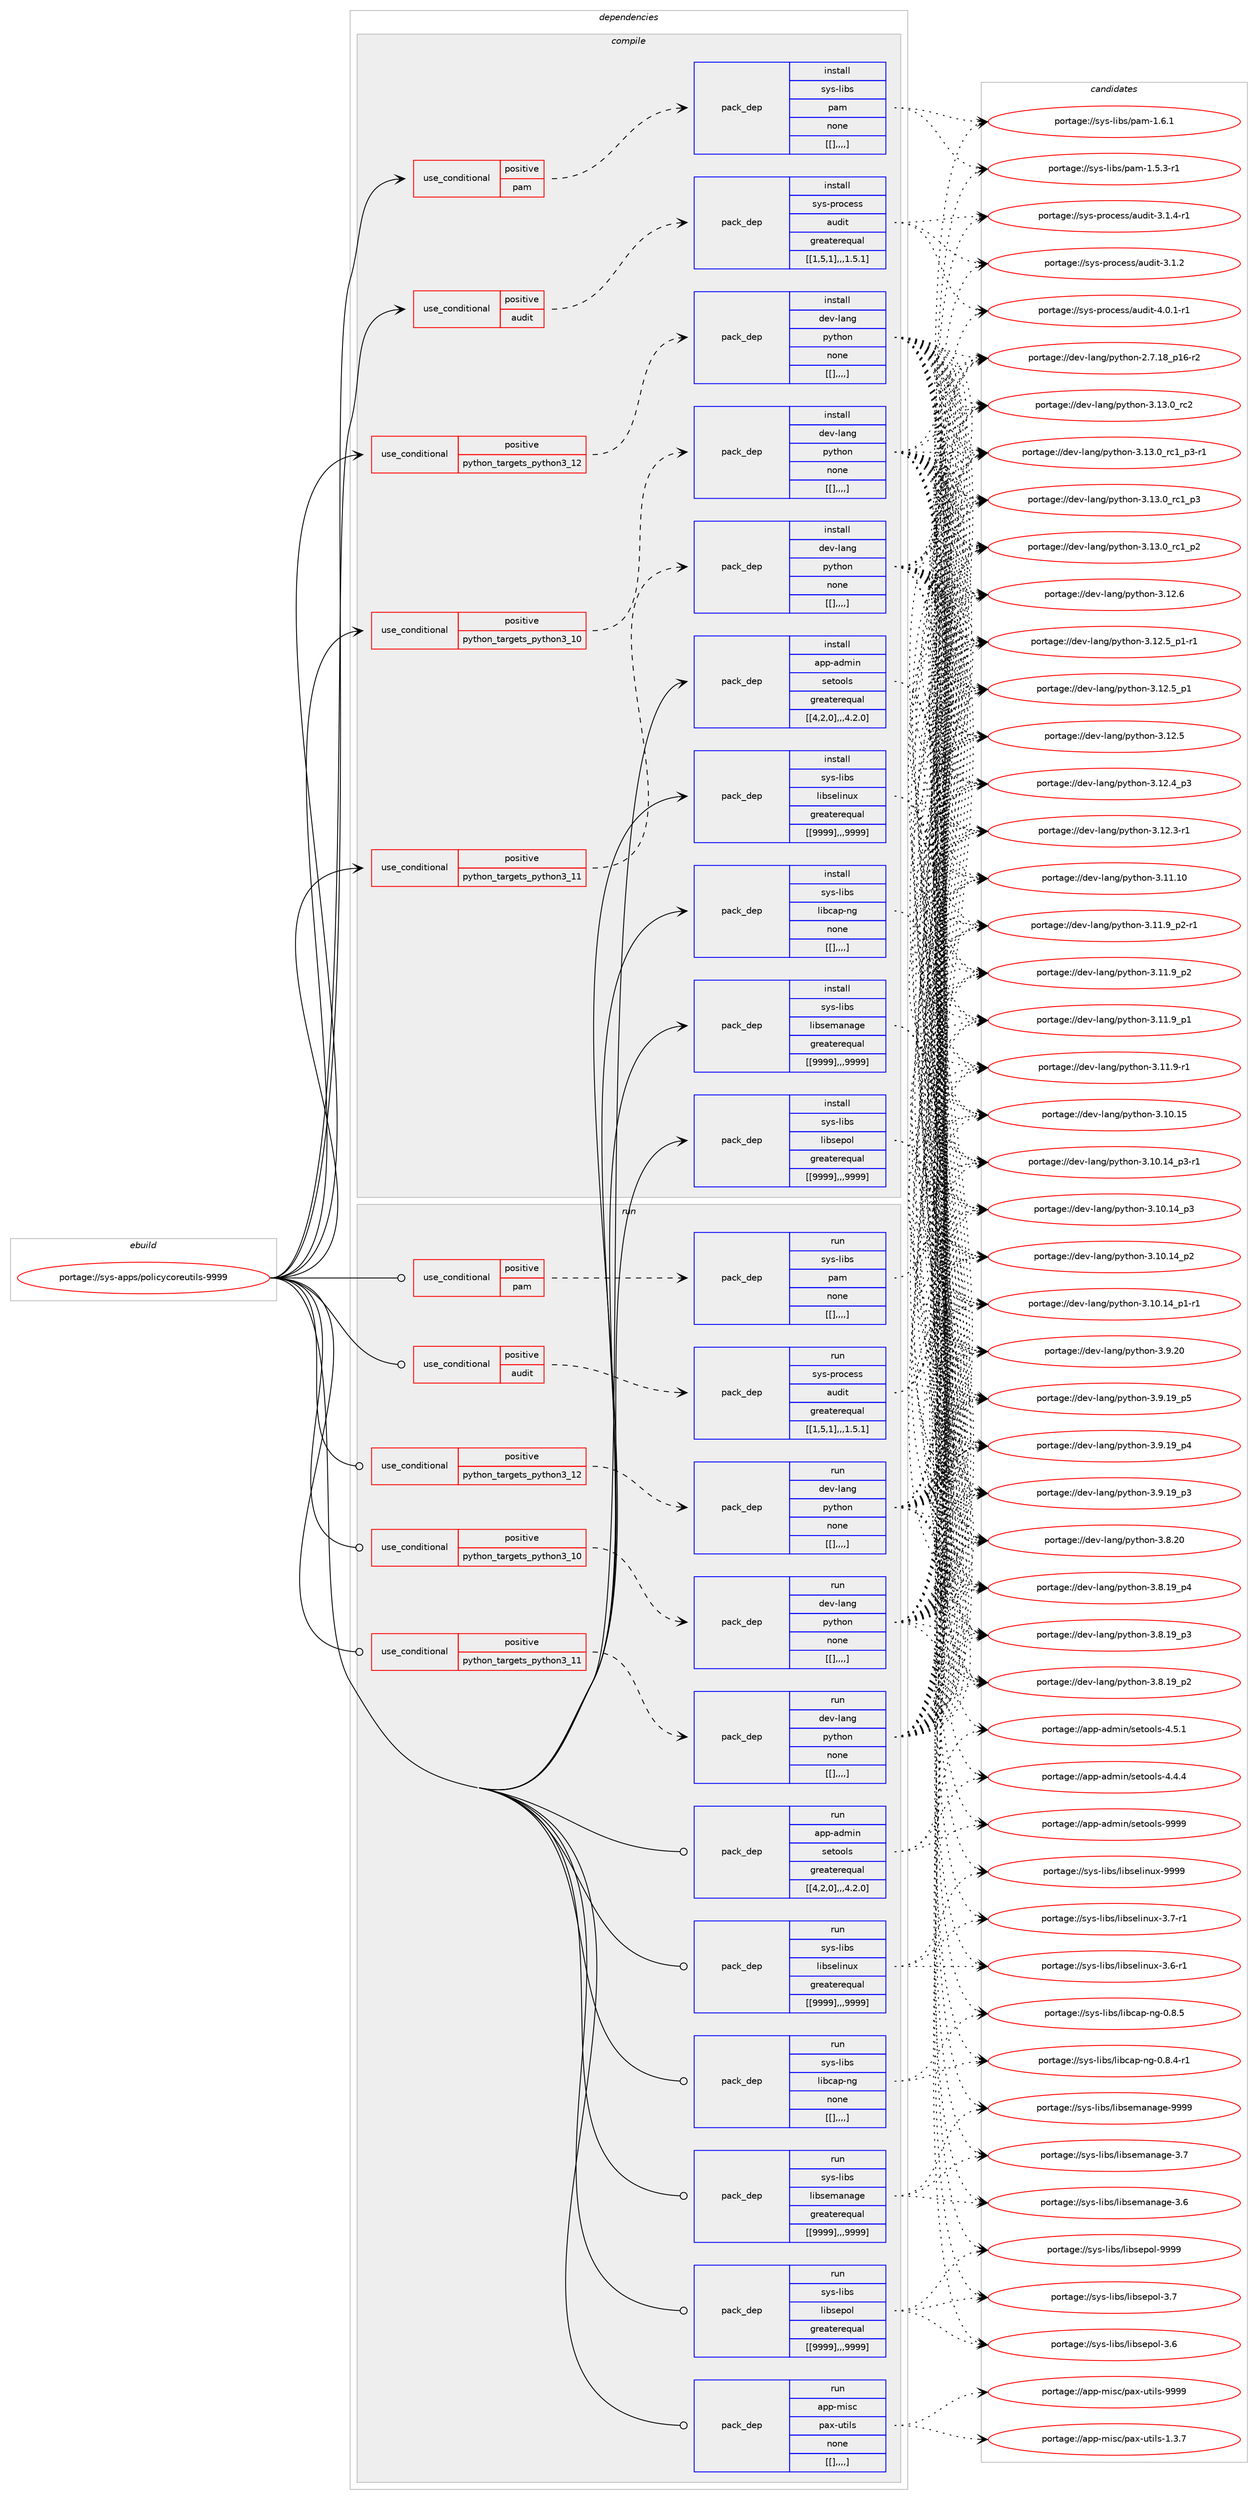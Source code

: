digraph prolog {

# *************
# Graph options
# *************

newrank=true;
concentrate=true;
compound=true;
graph [rankdir=LR,fontname=Helvetica,fontsize=10,ranksep=1.5];#, ranksep=2.5, nodesep=0.2];
edge  [arrowhead=vee];
node  [fontname=Helvetica,fontsize=10];

# **********
# The ebuild
# **********

subgraph cluster_leftcol {
color=gray;
label=<<i>ebuild</i>>;
id [label="portage://sys-apps/policycoreutils-9999", color=red, width=4, href="../sys-apps/policycoreutils-9999.svg"];
}

# ****************
# The dependencies
# ****************

subgraph cluster_midcol {
color=gray;
label=<<i>dependencies</i>>;
subgraph cluster_compile {
fillcolor="#eeeeee";
style=filled;
label=<<i>compile</i>>;
subgraph cond115659 {
dependency438449 [label=<<TABLE BORDER="0" CELLBORDER="1" CELLSPACING="0" CELLPADDING="4"><TR><TD ROWSPAN="3" CELLPADDING="10">use_conditional</TD></TR><TR><TD>positive</TD></TR><TR><TD>audit</TD></TR></TABLE>>, shape=none, color=red];
subgraph pack319735 {
dependency438450 [label=<<TABLE BORDER="0" CELLBORDER="1" CELLSPACING="0" CELLPADDING="4" WIDTH="220"><TR><TD ROWSPAN="6" CELLPADDING="30">pack_dep</TD></TR><TR><TD WIDTH="110">install</TD></TR><TR><TD>sys-process</TD></TR><TR><TD>audit</TD></TR><TR><TD>greaterequal</TD></TR><TR><TD>[[1,5,1],,,1.5.1]</TD></TR></TABLE>>, shape=none, color=blue];
}
dependency438449:e -> dependency438450:w [weight=20,style="dashed",arrowhead="vee"];
}
id:e -> dependency438449:w [weight=20,style="solid",arrowhead="vee"];
subgraph cond115660 {
dependency438451 [label=<<TABLE BORDER="0" CELLBORDER="1" CELLSPACING="0" CELLPADDING="4"><TR><TD ROWSPAN="3" CELLPADDING="10">use_conditional</TD></TR><TR><TD>positive</TD></TR><TR><TD>pam</TD></TR></TABLE>>, shape=none, color=red];
subgraph pack319736 {
dependency438452 [label=<<TABLE BORDER="0" CELLBORDER="1" CELLSPACING="0" CELLPADDING="4" WIDTH="220"><TR><TD ROWSPAN="6" CELLPADDING="30">pack_dep</TD></TR><TR><TD WIDTH="110">install</TD></TR><TR><TD>sys-libs</TD></TR><TR><TD>pam</TD></TR><TR><TD>none</TD></TR><TR><TD>[[],,,,]</TD></TR></TABLE>>, shape=none, color=blue];
}
dependency438451:e -> dependency438452:w [weight=20,style="dashed",arrowhead="vee"];
}
id:e -> dependency438451:w [weight=20,style="solid",arrowhead="vee"];
subgraph cond115661 {
dependency438453 [label=<<TABLE BORDER="0" CELLBORDER="1" CELLSPACING="0" CELLPADDING="4"><TR><TD ROWSPAN="3" CELLPADDING="10">use_conditional</TD></TR><TR><TD>positive</TD></TR><TR><TD>python_targets_python3_10</TD></TR></TABLE>>, shape=none, color=red];
subgraph pack319737 {
dependency438454 [label=<<TABLE BORDER="0" CELLBORDER="1" CELLSPACING="0" CELLPADDING="4" WIDTH="220"><TR><TD ROWSPAN="6" CELLPADDING="30">pack_dep</TD></TR><TR><TD WIDTH="110">install</TD></TR><TR><TD>dev-lang</TD></TR><TR><TD>python</TD></TR><TR><TD>none</TD></TR><TR><TD>[[],,,,]</TD></TR></TABLE>>, shape=none, color=blue];
}
dependency438453:e -> dependency438454:w [weight=20,style="dashed",arrowhead="vee"];
}
id:e -> dependency438453:w [weight=20,style="solid",arrowhead="vee"];
subgraph cond115662 {
dependency438455 [label=<<TABLE BORDER="0" CELLBORDER="1" CELLSPACING="0" CELLPADDING="4"><TR><TD ROWSPAN="3" CELLPADDING="10">use_conditional</TD></TR><TR><TD>positive</TD></TR><TR><TD>python_targets_python3_11</TD></TR></TABLE>>, shape=none, color=red];
subgraph pack319738 {
dependency438456 [label=<<TABLE BORDER="0" CELLBORDER="1" CELLSPACING="0" CELLPADDING="4" WIDTH="220"><TR><TD ROWSPAN="6" CELLPADDING="30">pack_dep</TD></TR><TR><TD WIDTH="110">install</TD></TR><TR><TD>dev-lang</TD></TR><TR><TD>python</TD></TR><TR><TD>none</TD></TR><TR><TD>[[],,,,]</TD></TR></TABLE>>, shape=none, color=blue];
}
dependency438455:e -> dependency438456:w [weight=20,style="dashed",arrowhead="vee"];
}
id:e -> dependency438455:w [weight=20,style="solid",arrowhead="vee"];
subgraph cond115663 {
dependency438457 [label=<<TABLE BORDER="0" CELLBORDER="1" CELLSPACING="0" CELLPADDING="4"><TR><TD ROWSPAN="3" CELLPADDING="10">use_conditional</TD></TR><TR><TD>positive</TD></TR><TR><TD>python_targets_python3_12</TD></TR></TABLE>>, shape=none, color=red];
subgraph pack319739 {
dependency438458 [label=<<TABLE BORDER="0" CELLBORDER="1" CELLSPACING="0" CELLPADDING="4" WIDTH="220"><TR><TD ROWSPAN="6" CELLPADDING="30">pack_dep</TD></TR><TR><TD WIDTH="110">install</TD></TR><TR><TD>dev-lang</TD></TR><TR><TD>python</TD></TR><TR><TD>none</TD></TR><TR><TD>[[],,,,]</TD></TR></TABLE>>, shape=none, color=blue];
}
dependency438457:e -> dependency438458:w [weight=20,style="dashed",arrowhead="vee"];
}
id:e -> dependency438457:w [weight=20,style="solid",arrowhead="vee"];
subgraph pack319740 {
dependency438459 [label=<<TABLE BORDER="0" CELLBORDER="1" CELLSPACING="0" CELLPADDING="4" WIDTH="220"><TR><TD ROWSPAN="6" CELLPADDING="30">pack_dep</TD></TR><TR><TD WIDTH="110">install</TD></TR><TR><TD>app-admin</TD></TR><TR><TD>setools</TD></TR><TR><TD>greaterequal</TD></TR><TR><TD>[[4,2,0],,,4.2.0]</TD></TR></TABLE>>, shape=none, color=blue];
}
id:e -> dependency438459:w [weight=20,style="solid",arrowhead="vee"];
subgraph pack319741 {
dependency438460 [label=<<TABLE BORDER="0" CELLBORDER="1" CELLSPACING="0" CELLPADDING="4" WIDTH="220"><TR><TD ROWSPAN="6" CELLPADDING="30">pack_dep</TD></TR><TR><TD WIDTH="110">install</TD></TR><TR><TD>sys-libs</TD></TR><TR><TD>libcap-ng</TD></TR><TR><TD>none</TD></TR><TR><TD>[[],,,,]</TD></TR></TABLE>>, shape=none, color=blue];
}
id:e -> dependency438460:w [weight=20,style="solid",arrowhead="vee"];
subgraph pack319742 {
dependency438461 [label=<<TABLE BORDER="0" CELLBORDER="1" CELLSPACING="0" CELLPADDING="4" WIDTH="220"><TR><TD ROWSPAN="6" CELLPADDING="30">pack_dep</TD></TR><TR><TD WIDTH="110">install</TD></TR><TR><TD>sys-libs</TD></TR><TR><TD>libselinux</TD></TR><TR><TD>greaterequal</TD></TR><TR><TD>[[9999],,,9999]</TD></TR></TABLE>>, shape=none, color=blue];
}
id:e -> dependency438461:w [weight=20,style="solid",arrowhead="vee"];
subgraph pack319743 {
dependency438462 [label=<<TABLE BORDER="0" CELLBORDER="1" CELLSPACING="0" CELLPADDING="4" WIDTH="220"><TR><TD ROWSPAN="6" CELLPADDING="30">pack_dep</TD></TR><TR><TD WIDTH="110">install</TD></TR><TR><TD>sys-libs</TD></TR><TR><TD>libsemanage</TD></TR><TR><TD>greaterequal</TD></TR><TR><TD>[[9999],,,9999]</TD></TR></TABLE>>, shape=none, color=blue];
}
id:e -> dependency438462:w [weight=20,style="solid",arrowhead="vee"];
subgraph pack319744 {
dependency438463 [label=<<TABLE BORDER="0" CELLBORDER="1" CELLSPACING="0" CELLPADDING="4" WIDTH="220"><TR><TD ROWSPAN="6" CELLPADDING="30">pack_dep</TD></TR><TR><TD WIDTH="110">install</TD></TR><TR><TD>sys-libs</TD></TR><TR><TD>libsepol</TD></TR><TR><TD>greaterequal</TD></TR><TR><TD>[[9999],,,9999]</TD></TR></TABLE>>, shape=none, color=blue];
}
id:e -> dependency438463:w [weight=20,style="solid",arrowhead="vee"];
}
subgraph cluster_compileandrun {
fillcolor="#eeeeee";
style=filled;
label=<<i>compile and run</i>>;
}
subgraph cluster_run {
fillcolor="#eeeeee";
style=filled;
label=<<i>run</i>>;
subgraph cond115664 {
dependency438464 [label=<<TABLE BORDER="0" CELLBORDER="1" CELLSPACING="0" CELLPADDING="4"><TR><TD ROWSPAN="3" CELLPADDING="10">use_conditional</TD></TR><TR><TD>positive</TD></TR><TR><TD>audit</TD></TR></TABLE>>, shape=none, color=red];
subgraph pack319745 {
dependency438465 [label=<<TABLE BORDER="0" CELLBORDER="1" CELLSPACING="0" CELLPADDING="4" WIDTH="220"><TR><TD ROWSPAN="6" CELLPADDING="30">pack_dep</TD></TR><TR><TD WIDTH="110">run</TD></TR><TR><TD>sys-process</TD></TR><TR><TD>audit</TD></TR><TR><TD>greaterequal</TD></TR><TR><TD>[[1,5,1],,,1.5.1]</TD></TR></TABLE>>, shape=none, color=blue];
}
dependency438464:e -> dependency438465:w [weight=20,style="dashed",arrowhead="vee"];
}
id:e -> dependency438464:w [weight=20,style="solid",arrowhead="odot"];
subgraph cond115665 {
dependency438466 [label=<<TABLE BORDER="0" CELLBORDER="1" CELLSPACING="0" CELLPADDING="4"><TR><TD ROWSPAN="3" CELLPADDING="10">use_conditional</TD></TR><TR><TD>positive</TD></TR><TR><TD>pam</TD></TR></TABLE>>, shape=none, color=red];
subgraph pack319746 {
dependency438467 [label=<<TABLE BORDER="0" CELLBORDER="1" CELLSPACING="0" CELLPADDING="4" WIDTH="220"><TR><TD ROWSPAN="6" CELLPADDING="30">pack_dep</TD></TR><TR><TD WIDTH="110">run</TD></TR><TR><TD>sys-libs</TD></TR><TR><TD>pam</TD></TR><TR><TD>none</TD></TR><TR><TD>[[],,,,]</TD></TR></TABLE>>, shape=none, color=blue];
}
dependency438466:e -> dependency438467:w [weight=20,style="dashed",arrowhead="vee"];
}
id:e -> dependency438466:w [weight=20,style="solid",arrowhead="odot"];
subgraph cond115666 {
dependency438468 [label=<<TABLE BORDER="0" CELLBORDER="1" CELLSPACING="0" CELLPADDING="4"><TR><TD ROWSPAN="3" CELLPADDING="10">use_conditional</TD></TR><TR><TD>positive</TD></TR><TR><TD>python_targets_python3_10</TD></TR></TABLE>>, shape=none, color=red];
subgraph pack319747 {
dependency438469 [label=<<TABLE BORDER="0" CELLBORDER="1" CELLSPACING="0" CELLPADDING="4" WIDTH="220"><TR><TD ROWSPAN="6" CELLPADDING="30">pack_dep</TD></TR><TR><TD WIDTH="110">run</TD></TR><TR><TD>dev-lang</TD></TR><TR><TD>python</TD></TR><TR><TD>none</TD></TR><TR><TD>[[],,,,]</TD></TR></TABLE>>, shape=none, color=blue];
}
dependency438468:e -> dependency438469:w [weight=20,style="dashed",arrowhead="vee"];
}
id:e -> dependency438468:w [weight=20,style="solid",arrowhead="odot"];
subgraph cond115667 {
dependency438470 [label=<<TABLE BORDER="0" CELLBORDER="1" CELLSPACING="0" CELLPADDING="4"><TR><TD ROWSPAN="3" CELLPADDING="10">use_conditional</TD></TR><TR><TD>positive</TD></TR><TR><TD>python_targets_python3_11</TD></TR></TABLE>>, shape=none, color=red];
subgraph pack319748 {
dependency438471 [label=<<TABLE BORDER="0" CELLBORDER="1" CELLSPACING="0" CELLPADDING="4" WIDTH="220"><TR><TD ROWSPAN="6" CELLPADDING="30">pack_dep</TD></TR><TR><TD WIDTH="110">run</TD></TR><TR><TD>dev-lang</TD></TR><TR><TD>python</TD></TR><TR><TD>none</TD></TR><TR><TD>[[],,,,]</TD></TR></TABLE>>, shape=none, color=blue];
}
dependency438470:e -> dependency438471:w [weight=20,style="dashed",arrowhead="vee"];
}
id:e -> dependency438470:w [weight=20,style="solid",arrowhead="odot"];
subgraph cond115668 {
dependency438472 [label=<<TABLE BORDER="0" CELLBORDER="1" CELLSPACING="0" CELLPADDING="4"><TR><TD ROWSPAN="3" CELLPADDING="10">use_conditional</TD></TR><TR><TD>positive</TD></TR><TR><TD>python_targets_python3_12</TD></TR></TABLE>>, shape=none, color=red];
subgraph pack319749 {
dependency438473 [label=<<TABLE BORDER="0" CELLBORDER="1" CELLSPACING="0" CELLPADDING="4" WIDTH="220"><TR><TD ROWSPAN="6" CELLPADDING="30">pack_dep</TD></TR><TR><TD WIDTH="110">run</TD></TR><TR><TD>dev-lang</TD></TR><TR><TD>python</TD></TR><TR><TD>none</TD></TR><TR><TD>[[],,,,]</TD></TR></TABLE>>, shape=none, color=blue];
}
dependency438472:e -> dependency438473:w [weight=20,style="dashed",arrowhead="vee"];
}
id:e -> dependency438472:w [weight=20,style="solid",arrowhead="odot"];
subgraph pack319750 {
dependency438474 [label=<<TABLE BORDER="0" CELLBORDER="1" CELLSPACING="0" CELLPADDING="4" WIDTH="220"><TR><TD ROWSPAN="6" CELLPADDING="30">pack_dep</TD></TR><TR><TD WIDTH="110">run</TD></TR><TR><TD>app-admin</TD></TR><TR><TD>setools</TD></TR><TR><TD>greaterequal</TD></TR><TR><TD>[[4,2,0],,,4.2.0]</TD></TR></TABLE>>, shape=none, color=blue];
}
id:e -> dependency438474:w [weight=20,style="solid",arrowhead="odot"];
subgraph pack319751 {
dependency438475 [label=<<TABLE BORDER="0" CELLBORDER="1" CELLSPACING="0" CELLPADDING="4" WIDTH="220"><TR><TD ROWSPAN="6" CELLPADDING="30">pack_dep</TD></TR><TR><TD WIDTH="110">run</TD></TR><TR><TD>app-misc</TD></TR><TR><TD>pax-utils</TD></TR><TR><TD>none</TD></TR><TR><TD>[[],,,,]</TD></TR></TABLE>>, shape=none, color=blue];
}
id:e -> dependency438475:w [weight=20,style="solid",arrowhead="odot"];
subgraph pack319752 {
dependency438476 [label=<<TABLE BORDER="0" CELLBORDER="1" CELLSPACING="0" CELLPADDING="4" WIDTH="220"><TR><TD ROWSPAN="6" CELLPADDING="30">pack_dep</TD></TR><TR><TD WIDTH="110">run</TD></TR><TR><TD>sys-libs</TD></TR><TR><TD>libcap-ng</TD></TR><TR><TD>none</TD></TR><TR><TD>[[],,,,]</TD></TR></TABLE>>, shape=none, color=blue];
}
id:e -> dependency438476:w [weight=20,style="solid",arrowhead="odot"];
subgraph pack319753 {
dependency438477 [label=<<TABLE BORDER="0" CELLBORDER="1" CELLSPACING="0" CELLPADDING="4" WIDTH="220"><TR><TD ROWSPAN="6" CELLPADDING="30">pack_dep</TD></TR><TR><TD WIDTH="110">run</TD></TR><TR><TD>sys-libs</TD></TR><TR><TD>libselinux</TD></TR><TR><TD>greaterequal</TD></TR><TR><TD>[[9999],,,9999]</TD></TR></TABLE>>, shape=none, color=blue];
}
id:e -> dependency438477:w [weight=20,style="solid",arrowhead="odot"];
subgraph pack319754 {
dependency438478 [label=<<TABLE BORDER="0" CELLBORDER="1" CELLSPACING="0" CELLPADDING="4" WIDTH="220"><TR><TD ROWSPAN="6" CELLPADDING="30">pack_dep</TD></TR><TR><TD WIDTH="110">run</TD></TR><TR><TD>sys-libs</TD></TR><TR><TD>libsemanage</TD></TR><TR><TD>greaterequal</TD></TR><TR><TD>[[9999],,,9999]</TD></TR></TABLE>>, shape=none, color=blue];
}
id:e -> dependency438478:w [weight=20,style="solid",arrowhead="odot"];
subgraph pack319755 {
dependency438479 [label=<<TABLE BORDER="0" CELLBORDER="1" CELLSPACING="0" CELLPADDING="4" WIDTH="220"><TR><TD ROWSPAN="6" CELLPADDING="30">pack_dep</TD></TR><TR><TD WIDTH="110">run</TD></TR><TR><TD>sys-libs</TD></TR><TR><TD>libsepol</TD></TR><TR><TD>greaterequal</TD></TR><TR><TD>[[9999],,,9999]</TD></TR></TABLE>>, shape=none, color=blue];
}
id:e -> dependency438479:w [weight=20,style="solid",arrowhead="odot"];
}
}

# **************
# The candidates
# **************

subgraph cluster_choices {
rank=same;
color=gray;
label=<<i>candidates</i>>;

subgraph choice319735 {
color=black;
nodesep=1;
choice115121115451121141119910111511547971171001051164552464846494511449 [label="portage://sys-process/audit-4.0.1-r1", color=red, width=4,href="../sys-process/audit-4.0.1-r1.svg"];
choice115121115451121141119910111511547971171001051164551464946524511449 [label="portage://sys-process/audit-3.1.4-r1", color=red, width=4,href="../sys-process/audit-3.1.4-r1.svg"];
choice11512111545112114111991011151154797117100105116455146494650 [label="portage://sys-process/audit-3.1.2", color=red, width=4,href="../sys-process/audit-3.1.2.svg"];
dependency438450:e -> choice115121115451121141119910111511547971171001051164552464846494511449:w [style=dotted,weight="100"];
dependency438450:e -> choice115121115451121141119910111511547971171001051164551464946524511449:w [style=dotted,weight="100"];
dependency438450:e -> choice11512111545112114111991011151154797117100105116455146494650:w [style=dotted,weight="100"];
}
subgraph choice319736 {
color=black;
nodesep=1;
choice11512111545108105981154711297109454946544649 [label="portage://sys-libs/pam-1.6.1", color=red, width=4,href="../sys-libs/pam-1.6.1.svg"];
choice115121115451081059811547112971094549465346514511449 [label="portage://sys-libs/pam-1.5.3-r1", color=red, width=4,href="../sys-libs/pam-1.5.3-r1.svg"];
dependency438452:e -> choice11512111545108105981154711297109454946544649:w [style=dotted,weight="100"];
dependency438452:e -> choice115121115451081059811547112971094549465346514511449:w [style=dotted,weight="100"];
}
subgraph choice319737 {
color=black;
nodesep=1;
choice10010111845108971101034711212111610411111045514649514648951149950 [label="portage://dev-lang/python-3.13.0_rc2", color=red, width=4,href="../dev-lang/python-3.13.0_rc2.svg"];
choice1001011184510897110103471121211161041111104551464951464895114994995112514511449 [label="portage://dev-lang/python-3.13.0_rc1_p3-r1", color=red, width=4,href="../dev-lang/python-3.13.0_rc1_p3-r1.svg"];
choice100101118451089711010347112121116104111110455146495146489511499499511251 [label="portage://dev-lang/python-3.13.0_rc1_p3", color=red, width=4,href="../dev-lang/python-3.13.0_rc1_p3.svg"];
choice100101118451089711010347112121116104111110455146495146489511499499511250 [label="portage://dev-lang/python-3.13.0_rc1_p2", color=red, width=4,href="../dev-lang/python-3.13.0_rc1_p2.svg"];
choice10010111845108971101034711212111610411111045514649504654 [label="portage://dev-lang/python-3.12.6", color=red, width=4,href="../dev-lang/python-3.12.6.svg"];
choice1001011184510897110103471121211161041111104551464950465395112494511449 [label="portage://dev-lang/python-3.12.5_p1-r1", color=red, width=4,href="../dev-lang/python-3.12.5_p1-r1.svg"];
choice100101118451089711010347112121116104111110455146495046539511249 [label="portage://dev-lang/python-3.12.5_p1", color=red, width=4,href="../dev-lang/python-3.12.5_p1.svg"];
choice10010111845108971101034711212111610411111045514649504653 [label="portage://dev-lang/python-3.12.5", color=red, width=4,href="../dev-lang/python-3.12.5.svg"];
choice100101118451089711010347112121116104111110455146495046529511251 [label="portage://dev-lang/python-3.12.4_p3", color=red, width=4,href="../dev-lang/python-3.12.4_p3.svg"];
choice100101118451089711010347112121116104111110455146495046514511449 [label="portage://dev-lang/python-3.12.3-r1", color=red, width=4,href="../dev-lang/python-3.12.3-r1.svg"];
choice1001011184510897110103471121211161041111104551464949464948 [label="portage://dev-lang/python-3.11.10", color=red, width=4,href="../dev-lang/python-3.11.10.svg"];
choice1001011184510897110103471121211161041111104551464949465795112504511449 [label="portage://dev-lang/python-3.11.9_p2-r1", color=red, width=4,href="../dev-lang/python-3.11.9_p2-r1.svg"];
choice100101118451089711010347112121116104111110455146494946579511250 [label="portage://dev-lang/python-3.11.9_p2", color=red, width=4,href="../dev-lang/python-3.11.9_p2.svg"];
choice100101118451089711010347112121116104111110455146494946579511249 [label="portage://dev-lang/python-3.11.9_p1", color=red, width=4,href="../dev-lang/python-3.11.9_p1.svg"];
choice100101118451089711010347112121116104111110455146494946574511449 [label="portage://dev-lang/python-3.11.9-r1", color=red, width=4,href="../dev-lang/python-3.11.9-r1.svg"];
choice1001011184510897110103471121211161041111104551464948464953 [label="portage://dev-lang/python-3.10.15", color=red, width=4,href="../dev-lang/python-3.10.15.svg"];
choice100101118451089711010347112121116104111110455146494846495295112514511449 [label="portage://dev-lang/python-3.10.14_p3-r1", color=red, width=4,href="../dev-lang/python-3.10.14_p3-r1.svg"];
choice10010111845108971101034711212111610411111045514649484649529511251 [label="portage://dev-lang/python-3.10.14_p3", color=red, width=4,href="../dev-lang/python-3.10.14_p3.svg"];
choice10010111845108971101034711212111610411111045514649484649529511250 [label="portage://dev-lang/python-3.10.14_p2", color=red, width=4,href="../dev-lang/python-3.10.14_p2.svg"];
choice100101118451089711010347112121116104111110455146494846495295112494511449 [label="portage://dev-lang/python-3.10.14_p1-r1", color=red, width=4,href="../dev-lang/python-3.10.14_p1-r1.svg"];
choice10010111845108971101034711212111610411111045514657465048 [label="portage://dev-lang/python-3.9.20", color=red, width=4,href="../dev-lang/python-3.9.20.svg"];
choice100101118451089711010347112121116104111110455146574649579511253 [label="portage://dev-lang/python-3.9.19_p5", color=red, width=4,href="../dev-lang/python-3.9.19_p5.svg"];
choice100101118451089711010347112121116104111110455146574649579511252 [label="portage://dev-lang/python-3.9.19_p4", color=red, width=4,href="../dev-lang/python-3.9.19_p4.svg"];
choice100101118451089711010347112121116104111110455146574649579511251 [label="portage://dev-lang/python-3.9.19_p3", color=red, width=4,href="../dev-lang/python-3.9.19_p3.svg"];
choice10010111845108971101034711212111610411111045514656465048 [label="portage://dev-lang/python-3.8.20", color=red, width=4,href="../dev-lang/python-3.8.20.svg"];
choice100101118451089711010347112121116104111110455146564649579511252 [label="portage://dev-lang/python-3.8.19_p4", color=red, width=4,href="../dev-lang/python-3.8.19_p4.svg"];
choice100101118451089711010347112121116104111110455146564649579511251 [label="portage://dev-lang/python-3.8.19_p3", color=red, width=4,href="../dev-lang/python-3.8.19_p3.svg"];
choice100101118451089711010347112121116104111110455146564649579511250 [label="portage://dev-lang/python-3.8.19_p2", color=red, width=4,href="../dev-lang/python-3.8.19_p2.svg"];
choice100101118451089711010347112121116104111110455046554649569511249544511450 [label="portage://dev-lang/python-2.7.18_p16-r2", color=red, width=4,href="../dev-lang/python-2.7.18_p16-r2.svg"];
dependency438454:e -> choice10010111845108971101034711212111610411111045514649514648951149950:w [style=dotted,weight="100"];
dependency438454:e -> choice1001011184510897110103471121211161041111104551464951464895114994995112514511449:w [style=dotted,weight="100"];
dependency438454:e -> choice100101118451089711010347112121116104111110455146495146489511499499511251:w [style=dotted,weight="100"];
dependency438454:e -> choice100101118451089711010347112121116104111110455146495146489511499499511250:w [style=dotted,weight="100"];
dependency438454:e -> choice10010111845108971101034711212111610411111045514649504654:w [style=dotted,weight="100"];
dependency438454:e -> choice1001011184510897110103471121211161041111104551464950465395112494511449:w [style=dotted,weight="100"];
dependency438454:e -> choice100101118451089711010347112121116104111110455146495046539511249:w [style=dotted,weight="100"];
dependency438454:e -> choice10010111845108971101034711212111610411111045514649504653:w [style=dotted,weight="100"];
dependency438454:e -> choice100101118451089711010347112121116104111110455146495046529511251:w [style=dotted,weight="100"];
dependency438454:e -> choice100101118451089711010347112121116104111110455146495046514511449:w [style=dotted,weight="100"];
dependency438454:e -> choice1001011184510897110103471121211161041111104551464949464948:w [style=dotted,weight="100"];
dependency438454:e -> choice1001011184510897110103471121211161041111104551464949465795112504511449:w [style=dotted,weight="100"];
dependency438454:e -> choice100101118451089711010347112121116104111110455146494946579511250:w [style=dotted,weight="100"];
dependency438454:e -> choice100101118451089711010347112121116104111110455146494946579511249:w [style=dotted,weight="100"];
dependency438454:e -> choice100101118451089711010347112121116104111110455146494946574511449:w [style=dotted,weight="100"];
dependency438454:e -> choice1001011184510897110103471121211161041111104551464948464953:w [style=dotted,weight="100"];
dependency438454:e -> choice100101118451089711010347112121116104111110455146494846495295112514511449:w [style=dotted,weight="100"];
dependency438454:e -> choice10010111845108971101034711212111610411111045514649484649529511251:w [style=dotted,weight="100"];
dependency438454:e -> choice10010111845108971101034711212111610411111045514649484649529511250:w [style=dotted,weight="100"];
dependency438454:e -> choice100101118451089711010347112121116104111110455146494846495295112494511449:w [style=dotted,weight="100"];
dependency438454:e -> choice10010111845108971101034711212111610411111045514657465048:w [style=dotted,weight="100"];
dependency438454:e -> choice100101118451089711010347112121116104111110455146574649579511253:w [style=dotted,weight="100"];
dependency438454:e -> choice100101118451089711010347112121116104111110455146574649579511252:w [style=dotted,weight="100"];
dependency438454:e -> choice100101118451089711010347112121116104111110455146574649579511251:w [style=dotted,weight="100"];
dependency438454:e -> choice10010111845108971101034711212111610411111045514656465048:w [style=dotted,weight="100"];
dependency438454:e -> choice100101118451089711010347112121116104111110455146564649579511252:w [style=dotted,weight="100"];
dependency438454:e -> choice100101118451089711010347112121116104111110455146564649579511251:w [style=dotted,weight="100"];
dependency438454:e -> choice100101118451089711010347112121116104111110455146564649579511250:w [style=dotted,weight="100"];
dependency438454:e -> choice100101118451089711010347112121116104111110455046554649569511249544511450:w [style=dotted,weight="100"];
}
subgraph choice319738 {
color=black;
nodesep=1;
choice10010111845108971101034711212111610411111045514649514648951149950 [label="portage://dev-lang/python-3.13.0_rc2", color=red, width=4,href="../dev-lang/python-3.13.0_rc2.svg"];
choice1001011184510897110103471121211161041111104551464951464895114994995112514511449 [label="portage://dev-lang/python-3.13.0_rc1_p3-r1", color=red, width=4,href="../dev-lang/python-3.13.0_rc1_p3-r1.svg"];
choice100101118451089711010347112121116104111110455146495146489511499499511251 [label="portage://dev-lang/python-3.13.0_rc1_p3", color=red, width=4,href="../dev-lang/python-3.13.0_rc1_p3.svg"];
choice100101118451089711010347112121116104111110455146495146489511499499511250 [label="portage://dev-lang/python-3.13.0_rc1_p2", color=red, width=4,href="../dev-lang/python-3.13.0_rc1_p2.svg"];
choice10010111845108971101034711212111610411111045514649504654 [label="portage://dev-lang/python-3.12.6", color=red, width=4,href="../dev-lang/python-3.12.6.svg"];
choice1001011184510897110103471121211161041111104551464950465395112494511449 [label="portage://dev-lang/python-3.12.5_p1-r1", color=red, width=4,href="../dev-lang/python-3.12.5_p1-r1.svg"];
choice100101118451089711010347112121116104111110455146495046539511249 [label="portage://dev-lang/python-3.12.5_p1", color=red, width=4,href="../dev-lang/python-3.12.5_p1.svg"];
choice10010111845108971101034711212111610411111045514649504653 [label="portage://dev-lang/python-3.12.5", color=red, width=4,href="../dev-lang/python-3.12.5.svg"];
choice100101118451089711010347112121116104111110455146495046529511251 [label="portage://dev-lang/python-3.12.4_p3", color=red, width=4,href="../dev-lang/python-3.12.4_p3.svg"];
choice100101118451089711010347112121116104111110455146495046514511449 [label="portage://dev-lang/python-3.12.3-r1", color=red, width=4,href="../dev-lang/python-3.12.3-r1.svg"];
choice1001011184510897110103471121211161041111104551464949464948 [label="portage://dev-lang/python-3.11.10", color=red, width=4,href="../dev-lang/python-3.11.10.svg"];
choice1001011184510897110103471121211161041111104551464949465795112504511449 [label="portage://dev-lang/python-3.11.9_p2-r1", color=red, width=4,href="../dev-lang/python-3.11.9_p2-r1.svg"];
choice100101118451089711010347112121116104111110455146494946579511250 [label="portage://dev-lang/python-3.11.9_p2", color=red, width=4,href="../dev-lang/python-3.11.9_p2.svg"];
choice100101118451089711010347112121116104111110455146494946579511249 [label="portage://dev-lang/python-3.11.9_p1", color=red, width=4,href="../dev-lang/python-3.11.9_p1.svg"];
choice100101118451089711010347112121116104111110455146494946574511449 [label="portage://dev-lang/python-3.11.9-r1", color=red, width=4,href="../dev-lang/python-3.11.9-r1.svg"];
choice1001011184510897110103471121211161041111104551464948464953 [label="portage://dev-lang/python-3.10.15", color=red, width=4,href="../dev-lang/python-3.10.15.svg"];
choice100101118451089711010347112121116104111110455146494846495295112514511449 [label="portage://dev-lang/python-3.10.14_p3-r1", color=red, width=4,href="../dev-lang/python-3.10.14_p3-r1.svg"];
choice10010111845108971101034711212111610411111045514649484649529511251 [label="portage://dev-lang/python-3.10.14_p3", color=red, width=4,href="../dev-lang/python-3.10.14_p3.svg"];
choice10010111845108971101034711212111610411111045514649484649529511250 [label="portage://dev-lang/python-3.10.14_p2", color=red, width=4,href="../dev-lang/python-3.10.14_p2.svg"];
choice100101118451089711010347112121116104111110455146494846495295112494511449 [label="portage://dev-lang/python-3.10.14_p1-r1", color=red, width=4,href="../dev-lang/python-3.10.14_p1-r1.svg"];
choice10010111845108971101034711212111610411111045514657465048 [label="portage://dev-lang/python-3.9.20", color=red, width=4,href="../dev-lang/python-3.9.20.svg"];
choice100101118451089711010347112121116104111110455146574649579511253 [label="portage://dev-lang/python-3.9.19_p5", color=red, width=4,href="../dev-lang/python-3.9.19_p5.svg"];
choice100101118451089711010347112121116104111110455146574649579511252 [label="portage://dev-lang/python-3.9.19_p4", color=red, width=4,href="../dev-lang/python-3.9.19_p4.svg"];
choice100101118451089711010347112121116104111110455146574649579511251 [label="portage://dev-lang/python-3.9.19_p3", color=red, width=4,href="../dev-lang/python-3.9.19_p3.svg"];
choice10010111845108971101034711212111610411111045514656465048 [label="portage://dev-lang/python-3.8.20", color=red, width=4,href="../dev-lang/python-3.8.20.svg"];
choice100101118451089711010347112121116104111110455146564649579511252 [label="portage://dev-lang/python-3.8.19_p4", color=red, width=4,href="../dev-lang/python-3.8.19_p4.svg"];
choice100101118451089711010347112121116104111110455146564649579511251 [label="portage://dev-lang/python-3.8.19_p3", color=red, width=4,href="../dev-lang/python-3.8.19_p3.svg"];
choice100101118451089711010347112121116104111110455146564649579511250 [label="portage://dev-lang/python-3.8.19_p2", color=red, width=4,href="../dev-lang/python-3.8.19_p2.svg"];
choice100101118451089711010347112121116104111110455046554649569511249544511450 [label="portage://dev-lang/python-2.7.18_p16-r2", color=red, width=4,href="../dev-lang/python-2.7.18_p16-r2.svg"];
dependency438456:e -> choice10010111845108971101034711212111610411111045514649514648951149950:w [style=dotted,weight="100"];
dependency438456:e -> choice1001011184510897110103471121211161041111104551464951464895114994995112514511449:w [style=dotted,weight="100"];
dependency438456:e -> choice100101118451089711010347112121116104111110455146495146489511499499511251:w [style=dotted,weight="100"];
dependency438456:e -> choice100101118451089711010347112121116104111110455146495146489511499499511250:w [style=dotted,weight="100"];
dependency438456:e -> choice10010111845108971101034711212111610411111045514649504654:w [style=dotted,weight="100"];
dependency438456:e -> choice1001011184510897110103471121211161041111104551464950465395112494511449:w [style=dotted,weight="100"];
dependency438456:e -> choice100101118451089711010347112121116104111110455146495046539511249:w [style=dotted,weight="100"];
dependency438456:e -> choice10010111845108971101034711212111610411111045514649504653:w [style=dotted,weight="100"];
dependency438456:e -> choice100101118451089711010347112121116104111110455146495046529511251:w [style=dotted,weight="100"];
dependency438456:e -> choice100101118451089711010347112121116104111110455146495046514511449:w [style=dotted,weight="100"];
dependency438456:e -> choice1001011184510897110103471121211161041111104551464949464948:w [style=dotted,weight="100"];
dependency438456:e -> choice1001011184510897110103471121211161041111104551464949465795112504511449:w [style=dotted,weight="100"];
dependency438456:e -> choice100101118451089711010347112121116104111110455146494946579511250:w [style=dotted,weight="100"];
dependency438456:e -> choice100101118451089711010347112121116104111110455146494946579511249:w [style=dotted,weight="100"];
dependency438456:e -> choice100101118451089711010347112121116104111110455146494946574511449:w [style=dotted,weight="100"];
dependency438456:e -> choice1001011184510897110103471121211161041111104551464948464953:w [style=dotted,weight="100"];
dependency438456:e -> choice100101118451089711010347112121116104111110455146494846495295112514511449:w [style=dotted,weight="100"];
dependency438456:e -> choice10010111845108971101034711212111610411111045514649484649529511251:w [style=dotted,weight="100"];
dependency438456:e -> choice10010111845108971101034711212111610411111045514649484649529511250:w [style=dotted,weight="100"];
dependency438456:e -> choice100101118451089711010347112121116104111110455146494846495295112494511449:w [style=dotted,weight="100"];
dependency438456:e -> choice10010111845108971101034711212111610411111045514657465048:w [style=dotted,weight="100"];
dependency438456:e -> choice100101118451089711010347112121116104111110455146574649579511253:w [style=dotted,weight="100"];
dependency438456:e -> choice100101118451089711010347112121116104111110455146574649579511252:w [style=dotted,weight="100"];
dependency438456:e -> choice100101118451089711010347112121116104111110455146574649579511251:w [style=dotted,weight="100"];
dependency438456:e -> choice10010111845108971101034711212111610411111045514656465048:w [style=dotted,weight="100"];
dependency438456:e -> choice100101118451089711010347112121116104111110455146564649579511252:w [style=dotted,weight="100"];
dependency438456:e -> choice100101118451089711010347112121116104111110455146564649579511251:w [style=dotted,weight="100"];
dependency438456:e -> choice100101118451089711010347112121116104111110455146564649579511250:w [style=dotted,weight="100"];
dependency438456:e -> choice100101118451089711010347112121116104111110455046554649569511249544511450:w [style=dotted,weight="100"];
}
subgraph choice319739 {
color=black;
nodesep=1;
choice10010111845108971101034711212111610411111045514649514648951149950 [label="portage://dev-lang/python-3.13.0_rc2", color=red, width=4,href="../dev-lang/python-3.13.0_rc2.svg"];
choice1001011184510897110103471121211161041111104551464951464895114994995112514511449 [label="portage://dev-lang/python-3.13.0_rc1_p3-r1", color=red, width=4,href="../dev-lang/python-3.13.0_rc1_p3-r1.svg"];
choice100101118451089711010347112121116104111110455146495146489511499499511251 [label="portage://dev-lang/python-3.13.0_rc1_p3", color=red, width=4,href="../dev-lang/python-3.13.0_rc1_p3.svg"];
choice100101118451089711010347112121116104111110455146495146489511499499511250 [label="portage://dev-lang/python-3.13.0_rc1_p2", color=red, width=4,href="../dev-lang/python-3.13.0_rc1_p2.svg"];
choice10010111845108971101034711212111610411111045514649504654 [label="portage://dev-lang/python-3.12.6", color=red, width=4,href="../dev-lang/python-3.12.6.svg"];
choice1001011184510897110103471121211161041111104551464950465395112494511449 [label="portage://dev-lang/python-3.12.5_p1-r1", color=red, width=4,href="../dev-lang/python-3.12.5_p1-r1.svg"];
choice100101118451089711010347112121116104111110455146495046539511249 [label="portage://dev-lang/python-3.12.5_p1", color=red, width=4,href="../dev-lang/python-3.12.5_p1.svg"];
choice10010111845108971101034711212111610411111045514649504653 [label="portage://dev-lang/python-3.12.5", color=red, width=4,href="../dev-lang/python-3.12.5.svg"];
choice100101118451089711010347112121116104111110455146495046529511251 [label="portage://dev-lang/python-3.12.4_p3", color=red, width=4,href="../dev-lang/python-3.12.4_p3.svg"];
choice100101118451089711010347112121116104111110455146495046514511449 [label="portage://dev-lang/python-3.12.3-r1", color=red, width=4,href="../dev-lang/python-3.12.3-r1.svg"];
choice1001011184510897110103471121211161041111104551464949464948 [label="portage://dev-lang/python-3.11.10", color=red, width=4,href="../dev-lang/python-3.11.10.svg"];
choice1001011184510897110103471121211161041111104551464949465795112504511449 [label="portage://dev-lang/python-3.11.9_p2-r1", color=red, width=4,href="../dev-lang/python-3.11.9_p2-r1.svg"];
choice100101118451089711010347112121116104111110455146494946579511250 [label="portage://dev-lang/python-3.11.9_p2", color=red, width=4,href="../dev-lang/python-3.11.9_p2.svg"];
choice100101118451089711010347112121116104111110455146494946579511249 [label="portage://dev-lang/python-3.11.9_p1", color=red, width=4,href="../dev-lang/python-3.11.9_p1.svg"];
choice100101118451089711010347112121116104111110455146494946574511449 [label="portage://dev-lang/python-3.11.9-r1", color=red, width=4,href="../dev-lang/python-3.11.9-r1.svg"];
choice1001011184510897110103471121211161041111104551464948464953 [label="portage://dev-lang/python-3.10.15", color=red, width=4,href="../dev-lang/python-3.10.15.svg"];
choice100101118451089711010347112121116104111110455146494846495295112514511449 [label="portage://dev-lang/python-3.10.14_p3-r1", color=red, width=4,href="../dev-lang/python-3.10.14_p3-r1.svg"];
choice10010111845108971101034711212111610411111045514649484649529511251 [label="portage://dev-lang/python-3.10.14_p3", color=red, width=4,href="../dev-lang/python-3.10.14_p3.svg"];
choice10010111845108971101034711212111610411111045514649484649529511250 [label="portage://dev-lang/python-3.10.14_p2", color=red, width=4,href="../dev-lang/python-3.10.14_p2.svg"];
choice100101118451089711010347112121116104111110455146494846495295112494511449 [label="portage://dev-lang/python-3.10.14_p1-r1", color=red, width=4,href="../dev-lang/python-3.10.14_p1-r1.svg"];
choice10010111845108971101034711212111610411111045514657465048 [label="portage://dev-lang/python-3.9.20", color=red, width=4,href="../dev-lang/python-3.9.20.svg"];
choice100101118451089711010347112121116104111110455146574649579511253 [label="portage://dev-lang/python-3.9.19_p5", color=red, width=4,href="../dev-lang/python-3.9.19_p5.svg"];
choice100101118451089711010347112121116104111110455146574649579511252 [label="portage://dev-lang/python-3.9.19_p4", color=red, width=4,href="../dev-lang/python-3.9.19_p4.svg"];
choice100101118451089711010347112121116104111110455146574649579511251 [label="portage://dev-lang/python-3.9.19_p3", color=red, width=4,href="../dev-lang/python-3.9.19_p3.svg"];
choice10010111845108971101034711212111610411111045514656465048 [label="portage://dev-lang/python-3.8.20", color=red, width=4,href="../dev-lang/python-3.8.20.svg"];
choice100101118451089711010347112121116104111110455146564649579511252 [label="portage://dev-lang/python-3.8.19_p4", color=red, width=4,href="../dev-lang/python-3.8.19_p4.svg"];
choice100101118451089711010347112121116104111110455146564649579511251 [label="portage://dev-lang/python-3.8.19_p3", color=red, width=4,href="../dev-lang/python-3.8.19_p3.svg"];
choice100101118451089711010347112121116104111110455146564649579511250 [label="portage://dev-lang/python-3.8.19_p2", color=red, width=4,href="../dev-lang/python-3.8.19_p2.svg"];
choice100101118451089711010347112121116104111110455046554649569511249544511450 [label="portage://dev-lang/python-2.7.18_p16-r2", color=red, width=4,href="../dev-lang/python-2.7.18_p16-r2.svg"];
dependency438458:e -> choice10010111845108971101034711212111610411111045514649514648951149950:w [style=dotted,weight="100"];
dependency438458:e -> choice1001011184510897110103471121211161041111104551464951464895114994995112514511449:w [style=dotted,weight="100"];
dependency438458:e -> choice100101118451089711010347112121116104111110455146495146489511499499511251:w [style=dotted,weight="100"];
dependency438458:e -> choice100101118451089711010347112121116104111110455146495146489511499499511250:w [style=dotted,weight="100"];
dependency438458:e -> choice10010111845108971101034711212111610411111045514649504654:w [style=dotted,weight="100"];
dependency438458:e -> choice1001011184510897110103471121211161041111104551464950465395112494511449:w [style=dotted,weight="100"];
dependency438458:e -> choice100101118451089711010347112121116104111110455146495046539511249:w [style=dotted,weight="100"];
dependency438458:e -> choice10010111845108971101034711212111610411111045514649504653:w [style=dotted,weight="100"];
dependency438458:e -> choice100101118451089711010347112121116104111110455146495046529511251:w [style=dotted,weight="100"];
dependency438458:e -> choice100101118451089711010347112121116104111110455146495046514511449:w [style=dotted,weight="100"];
dependency438458:e -> choice1001011184510897110103471121211161041111104551464949464948:w [style=dotted,weight="100"];
dependency438458:e -> choice1001011184510897110103471121211161041111104551464949465795112504511449:w [style=dotted,weight="100"];
dependency438458:e -> choice100101118451089711010347112121116104111110455146494946579511250:w [style=dotted,weight="100"];
dependency438458:e -> choice100101118451089711010347112121116104111110455146494946579511249:w [style=dotted,weight="100"];
dependency438458:e -> choice100101118451089711010347112121116104111110455146494946574511449:w [style=dotted,weight="100"];
dependency438458:e -> choice1001011184510897110103471121211161041111104551464948464953:w [style=dotted,weight="100"];
dependency438458:e -> choice100101118451089711010347112121116104111110455146494846495295112514511449:w [style=dotted,weight="100"];
dependency438458:e -> choice10010111845108971101034711212111610411111045514649484649529511251:w [style=dotted,weight="100"];
dependency438458:e -> choice10010111845108971101034711212111610411111045514649484649529511250:w [style=dotted,weight="100"];
dependency438458:e -> choice100101118451089711010347112121116104111110455146494846495295112494511449:w [style=dotted,weight="100"];
dependency438458:e -> choice10010111845108971101034711212111610411111045514657465048:w [style=dotted,weight="100"];
dependency438458:e -> choice100101118451089711010347112121116104111110455146574649579511253:w [style=dotted,weight="100"];
dependency438458:e -> choice100101118451089711010347112121116104111110455146574649579511252:w [style=dotted,weight="100"];
dependency438458:e -> choice100101118451089711010347112121116104111110455146574649579511251:w [style=dotted,weight="100"];
dependency438458:e -> choice10010111845108971101034711212111610411111045514656465048:w [style=dotted,weight="100"];
dependency438458:e -> choice100101118451089711010347112121116104111110455146564649579511252:w [style=dotted,weight="100"];
dependency438458:e -> choice100101118451089711010347112121116104111110455146564649579511251:w [style=dotted,weight="100"];
dependency438458:e -> choice100101118451089711010347112121116104111110455146564649579511250:w [style=dotted,weight="100"];
dependency438458:e -> choice100101118451089711010347112121116104111110455046554649569511249544511450:w [style=dotted,weight="100"];
}
subgraph choice319740 {
color=black;
nodesep=1;
choice971121124597100109105110471151011161111111081154557575757 [label="portage://app-admin/setools-9999", color=red, width=4,href="../app-admin/setools-9999.svg"];
choice97112112459710010910511047115101116111111108115455246534649 [label="portage://app-admin/setools-4.5.1", color=red, width=4,href="../app-admin/setools-4.5.1.svg"];
choice97112112459710010910511047115101116111111108115455246524652 [label="portage://app-admin/setools-4.4.4", color=red, width=4,href="../app-admin/setools-4.4.4.svg"];
dependency438459:e -> choice971121124597100109105110471151011161111111081154557575757:w [style=dotted,weight="100"];
dependency438459:e -> choice97112112459710010910511047115101116111111108115455246534649:w [style=dotted,weight="100"];
dependency438459:e -> choice97112112459710010910511047115101116111111108115455246524652:w [style=dotted,weight="100"];
}
subgraph choice319741 {
color=black;
nodesep=1;
choice11512111545108105981154710810598999711245110103454846564653 [label="portage://sys-libs/libcap-ng-0.8.5", color=red, width=4,href="../sys-libs/libcap-ng-0.8.5.svg"];
choice115121115451081059811547108105989997112451101034548465646524511449 [label="portage://sys-libs/libcap-ng-0.8.4-r1", color=red, width=4,href="../sys-libs/libcap-ng-0.8.4-r1.svg"];
dependency438460:e -> choice11512111545108105981154710810598999711245110103454846564653:w [style=dotted,weight="100"];
dependency438460:e -> choice115121115451081059811547108105989997112451101034548465646524511449:w [style=dotted,weight="100"];
}
subgraph choice319742 {
color=black;
nodesep=1;
choice115121115451081059811547108105981151011081051101171204557575757 [label="portage://sys-libs/libselinux-9999", color=red, width=4,href="../sys-libs/libselinux-9999.svg"];
choice11512111545108105981154710810598115101108105110117120455146554511449 [label="portage://sys-libs/libselinux-3.7-r1", color=red, width=4,href="../sys-libs/libselinux-3.7-r1.svg"];
choice11512111545108105981154710810598115101108105110117120455146544511449 [label="portage://sys-libs/libselinux-3.6-r1", color=red, width=4,href="../sys-libs/libselinux-3.6-r1.svg"];
dependency438461:e -> choice115121115451081059811547108105981151011081051101171204557575757:w [style=dotted,weight="100"];
dependency438461:e -> choice11512111545108105981154710810598115101108105110117120455146554511449:w [style=dotted,weight="100"];
dependency438461:e -> choice11512111545108105981154710810598115101108105110117120455146544511449:w [style=dotted,weight="100"];
}
subgraph choice319743 {
color=black;
nodesep=1;
choice1151211154510810598115471081059811510110997110971031014557575757 [label="portage://sys-libs/libsemanage-9999", color=red, width=4,href="../sys-libs/libsemanage-9999.svg"];
choice11512111545108105981154710810598115101109971109710310145514655 [label="portage://sys-libs/libsemanage-3.7", color=red, width=4,href="../sys-libs/libsemanage-3.7.svg"];
choice11512111545108105981154710810598115101109971109710310145514654 [label="portage://sys-libs/libsemanage-3.6", color=red, width=4,href="../sys-libs/libsemanage-3.6.svg"];
dependency438462:e -> choice1151211154510810598115471081059811510110997110971031014557575757:w [style=dotted,weight="100"];
dependency438462:e -> choice11512111545108105981154710810598115101109971109710310145514655:w [style=dotted,weight="100"];
dependency438462:e -> choice11512111545108105981154710810598115101109971109710310145514654:w [style=dotted,weight="100"];
}
subgraph choice319744 {
color=black;
nodesep=1;
choice115121115451081059811547108105981151011121111084557575757 [label="portage://sys-libs/libsepol-9999", color=red, width=4,href="../sys-libs/libsepol-9999.svg"];
choice1151211154510810598115471081059811510111211110845514655 [label="portage://sys-libs/libsepol-3.7", color=red, width=4,href="../sys-libs/libsepol-3.7.svg"];
choice1151211154510810598115471081059811510111211110845514654 [label="portage://sys-libs/libsepol-3.6", color=red, width=4,href="../sys-libs/libsepol-3.6.svg"];
dependency438463:e -> choice115121115451081059811547108105981151011121111084557575757:w [style=dotted,weight="100"];
dependency438463:e -> choice1151211154510810598115471081059811510111211110845514655:w [style=dotted,weight="100"];
dependency438463:e -> choice1151211154510810598115471081059811510111211110845514654:w [style=dotted,weight="100"];
}
subgraph choice319745 {
color=black;
nodesep=1;
choice115121115451121141119910111511547971171001051164552464846494511449 [label="portage://sys-process/audit-4.0.1-r1", color=red, width=4,href="../sys-process/audit-4.0.1-r1.svg"];
choice115121115451121141119910111511547971171001051164551464946524511449 [label="portage://sys-process/audit-3.1.4-r1", color=red, width=4,href="../sys-process/audit-3.1.4-r1.svg"];
choice11512111545112114111991011151154797117100105116455146494650 [label="portage://sys-process/audit-3.1.2", color=red, width=4,href="../sys-process/audit-3.1.2.svg"];
dependency438465:e -> choice115121115451121141119910111511547971171001051164552464846494511449:w [style=dotted,weight="100"];
dependency438465:e -> choice115121115451121141119910111511547971171001051164551464946524511449:w [style=dotted,weight="100"];
dependency438465:e -> choice11512111545112114111991011151154797117100105116455146494650:w [style=dotted,weight="100"];
}
subgraph choice319746 {
color=black;
nodesep=1;
choice11512111545108105981154711297109454946544649 [label="portage://sys-libs/pam-1.6.1", color=red, width=4,href="../sys-libs/pam-1.6.1.svg"];
choice115121115451081059811547112971094549465346514511449 [label="portage://sys-libs/pam-1.5.3-r1", color=red, width=4,href="../sys-libs/pam-1.5.3-r1.svg"];
dependency438467:e -> choice11512111545108105981154711297109454946544649:w [style=dotted,weight="100"];
dependency438467:e -> choice115121115451081059811547112971094549465346514511449:w [style=dotted,weight="100"];
}
subgraph choice319747 {
color=black;
nodesep=1;
choice10010111845108971101034711212111610411111045514649514648951149950 [label="portage://dev-lang/python-3.13.0_rc2", color=red, width=4,href="../dev-lang/python-3.13.0_rc2.svg"];
choice1001011184510897110103471121211161041111104551464951464895114994995112514511449 [label="portage://dev-lang/python-3.13.0_rc1_p3-r1", color=red, width=4,href="../dev-lang/python-3.13.0_rc1_p3-r1.svg"];
choice100101118451089711010347112121116104111110455146495146489511499499511251 [label="portage://dev-lang/python-3.13.0_rc1_p3", color=red, width=4,href="../dev-lang/python-3.13.0_rc1_p3.svg"];
choice100101118451089711010347112121116104111110455146495146489511499499511250 [label="portage://dev-lang/python-3.13.0_rc1_p2", color=red, width=4,href="../dev-lang/python-3.13.0_rc1_p2.svg"];
choice10010111845108971101034711212111610411111045514649504654 [label="portage://dev-lang/python-3.12.6", color=red, width=4,href="../dev-lang/python-3.12.6.svg"];
choice1001011184510897110103471121211161041111104551464950465395112494511449 [label="portage://dev-lang/python-3.12.5_p1-r1", color=red, width=4,href="../dev-lang/python-3.12.5_p1-r1.svg"];
choice100101118451089711010347112121116104111110455146495046539511249 [label="portage://dev-lang/python-3.12.5_p1", color=red, width=4,href="../dev-lang/python-3.12.5_p1.svg"];
choice10010111845108971101034711212111610411111045514649504653 [label="portage://dev-lang/python-3.12.5", color=red, width=4,href="../dev-lang/python-3.12.5.svg"];
choice100101118451089711010347112121116104111110455146495046529511251 [label="portage://dev-lang/python-3.12.4_p3", color=red, width=4,href="../dev-lang/python-3.12.4_p3.svg"];
choice100101118451089711010347112121116104111110455146495046514511449 [label="portage://dev-lang/python-3.12.3-r1", color=red, width=4,href="../dev-lang/python-3.12.3-r1.svg"];
choice1001011184510897110103471121211161041111104551464949464948 [label="portage://dev-lang/python-3.11.10", color=red, width=4,href="../dev-lang/python-3.11.10.svg"];
choice1001011184510897110103471121211161041111104551464949465795112504511449 [label="portage://dev-lang/python-3.11.9_p2-r1", color=red, width=4,href="../dev-lang/python-3.11.9_p2-r1.svg"];
choice100101118451089711010347112121116104111110455146494946579511250 [label="portage://dev-lang/python-3.11.9_p2", color=red, width=4,href="../dev-lang/python-3.11.9_p2.svg"];
choice100101118451089711010347112121116104111110455146494946579511249 [label="portage://dev-lang/python-3.11.9_p1", color=red, width=4,href="../dev-lang/python-3.11.9_p1.svg"];
choice100101118451089711010347112121116104111110455146494946574511449 [label="portage://dev-lang/python-3.11.9-r1", color=red, width=4,href="../dev-lang/python-3.11.9-r1.svg"];
choice1001011184510897110103471121211161041111104551464948464953 [label="portage://dev-lang/python-3.10.15", color=red, width=4,href="../dev-lang/python-3.10.15.svg"];
choice100101118451089711010347112121116104111110455146494846495295112514511449 [label="portage://dev-lang/python-3.10.14_p3-r1", color=red, width=4,href="../dev-lang/python-3.10.14_p3-r1.svg"];
choice10010111845108971101034711212111610411111045514649484649529511251 [label="portage://dev-lang/python-3.10.14_p3", color=red, width=4,href="../dev-lang/python-3.10.14_p3.svg"];
choice10010111845108971101034711212111610411111045514649484649529511250 [label="portage://dev-lang/python-3.10.14_p2", color=red, width=4,href="../dev-lang/python-3.10.14_p2.svg"];
choice100101118451089711010347112121116104111110455146494846495295112494511449 [label="portage://dev-lang/python-3.10.14_p1-r1", color=red, width=4,href="../dev-lang/python-3.10.14_p1-r1.svg"];
choice10010111845108971101034711212111610411111045514657465048 [label="portage://dev-lang/python-3.9.20", color=red, width=4,href="../dev-lang/python-3.9.20.svg"];
choice100101118451089711010347112121116104111110455146574649579511253 [label="portage://dev-lang/python-3.9.19_p5", color=red, width=4,href="../dev-lang/python-3.9.19_p5.svg"];
choice100101118451089711010347112121116104111110455146574649579511252 [label="portage://dev-lang/python-3.9.19_p4", color=red, width=4,href="../dev-lang/python-3.9.19_p4.svg"];
choice100101118451089711010347112121116104111110455146574649579511251 [label="portage://dev-lang/python-3.9.19_p3", color=red, width=4,href="../dev-lang/python-3.9.19_p3.svg"];
choice10010111845108971101034711212111610411111045514656465048 [label="portage://dev-lang/python-3.8.20", color=red, width=4,href="../dev-lang/python-3.8.20.svg"];
choice100101118451089711010347112121116104111110455146564649579511252 [label="portage://dev-lang/python-3.8.19_p4", color=red, width=4,href="../dev-lang/python-3.8.19_p4.svg"];
choice100101118451089711010347112121116104111110455146564649579511251 [label="portage://dev-lang/python-3.8.19_p3", color=red, width=4,href="../dev-lang/python-3.8.19_p3.svg"];
choice100101118451089711010347112121116104111110455146564649579511250 [label="portage://dev-lang/python-3.8.19_p2", color=red, width=4,href="../dev-lang/python-3.8.19_p2.svg"];
choice100101118451089711010347112121116104111110455046554649569511249544511450 [label="portage://dev-lang/python-2.7.18_p16-r2", color=red, width=4,href="../dev-lang/python-2.7.18_p16-r2.svg"];
dependency438469:e -> choice10010111845108971101034711212111610411111045514649514648951149950:w [style=dotted,weight="100"];
dependency438469:e -> choice1001011184510897110103471121211161041111104551464951464895114994995112514511449:w [style=dotted,weight="100"];
dependency438469:e -> choice100101118451089711010347112121116104111110455146495146489511499499511251:w [style=dotted,weight="100"];
dependency438469:e -> choice100101118451089711010347112121116104111110455146495146489511499499511250:w [style=dotted,weight="100"];
dependency438469:e -> choice10010111845108971101034711212111610411111045514649504654:w [style=dotted,weight="100"];
dependency438469:e -> choice1001011184510897110103471121211161041111104551464950465395112494511449:w [style=dotted,weight="100"];
dependency438469:e -> choice100101118451089711010347112121116104111110455146495046539511249:w [style=dotted,weight="100"];
dependency438469:e -> choice10010111845108971101034711212111610411111045514649504653:w [style=dotted,weight="100"];
dependency438469:e -> choice100101118451089711010347112121116104111110455146495046529511251:w [style=dotted,weight="100"];
dependency438469:e -> choice100101118451089711010347112121116104111110455146495046514511449:w [style=dotted,weight="100"];
dependency438469:e -> choice1001011184510897110103471121211161041111104551464949464948:w [style=dotted,weight="100"];
dependency438469:e -> choice1001011184510897110103471121211161041111104551464949465795112504511449:w [style=dotted,weight="100"];
dependency438469:e -> choice100101118451089711010347112121116104111110455146494946579511250:w [style=dotted,weight="100"];
dependency438469:e -> choice100101118451089711010347112121116104111110455146494946579511249:w [style=dotted,weight="100"];
dependency438469:e -> choice100101118451089711010347112121116104111110455146494946574511449:w [style=dotted,weight="100"];
dependency438469:e -> choice1001011184510897110103471121211161041111104551464948464953:w [style=dotted,weight="100"];
dependency438469:e -> choice100101118451089711010347112121116104111110455146494846495295112514511449:w [style=dotted,weight="100"];
dependency438469:e -> choice10010111845108971101034711212111610411111045514649484649529511251:w [style=dotted,weight="100"];
dependency438469:e -> choice10010111845108971101034711212111610411111045514649484649529511250:w [style=dotted,weight="100"];
dependency438469:e -> choice100101118451089711010347112121116104111110455146494846495295112494511449:w [style=dotted,weight="100"];
dependency438469:e -> choice10010111845108971101034711212111610411111045514657465048:w [style=dotted,weight="100"];
dependency438469:e -> choice100101118451089711010347112121116104111110455146574649579511253:w [style=dotted,weight="100"];
dependency438469:e -> choice100101118451089711010347112121116104111110455146574649579511252:w [style=dotted,weight="100"];
dependency438469:e -> choice100101118451089711010347112121116104111110455146574649579511251:w [style=dotted,weight="100"];
dependency438469:e -> choice10010111845108971101034711212111610411111045514656465048:w [style=dotted,weight="100"];
dependency438469:e -> choice100101118451089711010347112121116104111110455146564649579511252:w [style=dotted,weight="100"];
dependency438469:e -> choice100101118451089711010347112121116104111110455146564649579511251:w [style=dotted,weight="100"];
dependency438469:e -> choice100101118451089711010347112121116104111110455146564649579511250:w [style=dotted,weight="100"];
dependency438469:e -> choice100101118451089711010347112121116104111110455046554649569511249544511450:w [style=dotted,weight="100"];
}
subgraph choice319748 {
color=black;
nodesep=1;
choice10010111845108971101034711212111610411111045514649514648951149950 [label="portage://dev-lang/python-3.13.0_rc2", color=red, width=4,href="../dev-lang/python-3.13.0_rc2.svg"];
choice1001011184510897110103471121211161041111104551464951464895114994995112514511449 [label="portage://dev-lang/python-3.13.0_rc1_p3-r1", color=red, width=4,href="../dev-lang/python-3.13.0_rc1_p3-r1.svg"];
choice100101118451089711010347112121116104111110455146495146489511499499511251 [label="portage://dev-lang/python-3.13.0_rc1_p3", color=red, width=4,href="../dev-lang/python-3.13.0_rc1_p3.svg"];
choice100101118451089711010347112121116104111110455146495146489511499499511250 [label="portage://dev-lang/python-3.13.0_rc1_p2", color=red, width=4,href="../dev-lang/python-3.13.0_rc1_p2.svg"];
choice10010111845108971101034711212111610411111045514649504654 [label="portage://dev-lang/python-3.12.6", color=red, width=4,href="../dev-lang/python-3.12.6.svg"];
choice1001011184510897110103471121211161041111104551464950465395112494511449 [label="portage://dev-lang/python-3.12.5_p1-r1", color=red, width=4,href="../dev-lang/python-3.12.5_p1-r1.svg"];
choice100101118451089711010347112121116104111110455146495046539511249 [label="portage://dev-lang/python-3.12.5_p1", color=red, width=4,href="../dev-lang/python-3.12.5_p1.svg"];
choice10010111845108971101034711212111610411111045514649504653 [label="portage://dev-lang/python-3.12.5", color=red, width=4,href="../dev-lang/python-3.12.5.svg"];
choice100101118451089711010347112121116104111110455146495046529511251 [label="portage://dev-lang/python-3.12.4_p3", color=red, width=4,href="../dev-lang/python-3.12.4_p3.svg"];
choice100101118451089711010347112121116104111110455146495046514511449 [label="portage://dev-lang/python-3.12.3-r1", color=red, width=4,href="../dev-lang/python-3.12.3-r1.svg"];
choice1001011184510897110103471121211161041111104551464949464948 [label="portage://dev-lang/python-3.11.10", color=red, width=4,href="../dev-lang/python-3.11.10.svg"];
choice1001011184510897110103471121211161041111104551464949465795112504511449 [label="portage://dev-lang/python-3.11.9_p2-r1", color=red, width=4,href="../dev-lang/python-3.11.9_p2-r1.svg"];
choice100101118451089711010347112121116104111110455146494946579511250 [label="portage://dev-lang/python-3.11.9_p2", color=red, width=4,href="../dev-lang/python-3.11.9_p2.svg"];
choice100101118451089711010347112121116104111110455146494946579511249 [label="portage://dev-lang/python-3.11.9_p1", color=red, width=4,href="../dev-lang/python-3.11.9_p1.svg"];
choice100101118451089711010347112121116104111110455146494946574511449 [label="portage://dev-lang/python-3.11.9-r1", color=red, width=4,href="../dev-lang/python-3.11.9-r1.svg"];
choice1001011184510897110103471121211161041111104551464948464953 [label="portage://dev-lang/python-3.10.15", color=red, width=4,href="../dev-lang/python-3.10.15.svg"];
choice100101118451089711010347112121116104111110455146494846495295112514511449 [label="portage://dev-lang/python-3.10.14_p3-r1", color=red, width=4,href="../dev-lang/python-3.10.14_p3-r1.svg"];
choice10010111845108971101034711212111610411111045514649484649529511251 [label="portage://dev-lang/python-3.10.14_p3", color=red, width=4,href="../dev-lang/python-3.10.14_p3.svg"];
choice10010111845108971101034711212111610411111045514649484649529511250 [label="portage://dev-lang/python-3.10.14_p2", color=red, width=4,href="../dev-lang/python-3.10.14_p2.svg"];
choice100101118451089711010347112121116104111110455146494846495295112494511449 [label="portage://dev-lang/python-3.10.14_p1-r1", color=red, width=4,href="../dev-lang/python-3.10.14_p1-r1.svg"];
choice10010111845108971101034711212111610411111045514657465048 [label="portage://dev-lang/python-3.9.20", color=red, width=4,href="../dev-lang/python-3.9.20.svg"];
choice100101118451089711010347112121116104111110455146574649579511253 [label="portage://dev-lang/python-3.9.19_p5", color=red, width=4,href="../dev-lang/python-3.9.19_p5.svg"];
choice100101118451089711010347112121116104111110455146574649579511252 [label="portage://dev-lang/python-3.9.19_p4", color=red, width=4,href="../dev-lang/python-3.9.19_p4.svg"];
choice100101118451089711010347112121116104111110455146574649579511251 [label="portage://dev-lang/python-3.9.19_p3", color=red, width=4,href="../dev-lang/python-3.9.19_p3.svg"];
choice10010111845108971101034711212111610411111045514656465048 [label="portage://dev-lang/python-3.8.20", color=red, width=4,href="../dev-lang/python-3.8.20.svg"];
choice100101118451089711010347112121116104111110455146564649579511252 [label="portage://dev-lang/python-3.8.19_p4", color=red, width=4,href="../dev-lang/python-3.8.19_p4.svg"];
choice100101118451089711010347112121116104111110455146564649579511251 [label="portage://dev-lang/python-3.8.19_p3", color=red, width=4,href="../dev-lang/python-3.8.19_p3.svg"];
choice100101118451089711010347112121116104111110455146564649579511250 [label="portage://dev-lang/python-3.8.19_p2", color=red, width=4,href="../dev-lang/python-3.8.19_p2.svg"];
choice100101118451089711010347112121116104111110455046554649569511249544511450 [label="portage://dev-lang/python-2.7.18_p16-r2", color=red, width=4,href="../dev-lang/python-2.7.18_p16-r2.svg"];
dependency438471:e -> choice10010111845108971101034711212111610411111045514649514648951149950:w [style=dotted,weight="100"];
dependency438471:e -> choice1001011184510897110103471121211161041111104551464951464895114994995112514511449:w [style=dotted,weight="100"];
dependency438471:e -> choice100101118451089711010347112121116104111110455146495146489511499499511251:w [style=dotted,weight="100"];
dependency438471:e -> choice100101118451089711010347112121116104111110455146495146489511499499511250:w [style=dotted,weight="100"];
dependency438471:e -> choice10010111845108971101034711212111610411111045514649504654:w [style=dotted,weight="100"];
dependency438471:e -> choice1001011184510897110103471121211161041111104551464950465395112494511449:w [style=dotted,weight="100"];
dependency438471:e -> choice100101118451089711010347112121116104111110455146495046539511249:w [style=dotted,weight="100"];
dependency438471:e -> choice10010111845108971101034711212111610411111045514649504653:w [style=dotted,weight="100"];
dependency438471:e -> choice100101118451089711010347112121116104111110455146495046529511251:w [style=dotted,weight="100"];
dependency438471:e -> choice100101118451089711010347112121116104111110455146495046514511449:w [style=dotted,weight="100"];
dependency438471:e -> choice1001011184510897110103471121211161041111104551464949464948:w [style=dotted,weight="100"];
dependency438471:e -> choice1001011184510897110103471121211161041111104551464949465795112504511449:w [style=dotted,weight="100"];
dependency438471:e -> choice100101118451089711010347112121116104111110455146494946579511250:w [style=dotted,weight="100"];
dependency438471:e -> choice100101118451089711010347112121116104111110455146494946579511249:w [style=dotted,weight="100"];
dependency438471:e -> choice100101118451089711010347112121116104111110455146494946574511449:w [style=dotted,weight="100"];
dependency438471:e -> choice1001011184510897110103471121211161041111104551464948464953:w [style=dotted,weight="100"];
dependency438471:e -> choice100101118451089711010347112121116104111110455146494846495295112514511449:w [style=dotted,weight="100"];
dependency438471:e -> choice10010111845108971101034711212111610411111045514649484649529511251:w [style=dotted,weight="100"];
dependency438471:e -> choice10010111845108971101034711212111610411111045514649484649529511250:w [style=dotted,weight="100"];
dependency438471:e -> choice100101118451089711010347112121116104111110455146494846495295112494511449:w [style=dotted,weight="100"];
dependency438471:e -> choice10010111845108971101034711212111610411111045514657465048:w [style=dotted,weight="100"];
dependency438471:e -> choice100101118451089711010347112121116104111110455146574649579511253:w [style=dotted,weight="100"];
dependency438471:e -> choice100101118451089711010347112121116104111110455146574649579511252:w [style=dotted,weight="100"];
dependency438471:e -> choice100101118451089711010347112121116104111110455146574649579511251:w [style=dotted,weight="100"];
dependency438471:e -> choice10010111845108971101034711212111610411111045514656465048:w [style=dotted,weight="100"];
dependency438471:e -> choice100101118451089711010347112121116104111110455146564649579511252:w [style=dotted,weight="100"];
dependency438471:e -> choice100101118451089711010347112121116104111110455146564649579511251:w [style=dotted,weight="100"];
dependency438471:e -> choice100101118451089711010347112121116104111110455146564649579511250:w [style=dotted,weight="100"];
dependency438471:e -> choice100101118451089711010347112121116104111110455046554649569511249544511450:w [style=dotted,weight="100"];
}
subgraph choice319749 {
color=black;
nodesep=1;
choice10010111845108971101034711212111610411111045514649514648951149950 [label="portage://dev-lang/python-3.13.0_rc2", color=red, width=4,href="../dev-lang/python-3.13.0_rc2.svg"];
choice1001011184510897110103471121211161041111104551464951464895114994995112514511449 [label="portage://dev-lang/python-3.13.0_rc1_p3-r1", color=red, width=4,href="../dev-lang/python-3.13.0_rc1_p3-r1.svg"];
choice100101118451089711010347112121116104111110455146495146489511499499511251 [label="portage://dev-lang/python-3.13.0_rc1_p3", color=red, width=4,href="../dev-lang/python-3.13.0_rc1_p3.svg"];
choice100101118451089711010347112121116104111110455146495146489511499499511250 [label="portage://dev-lang/python-3.13.0_rc1_p2", color=red, width=4,href="../dev-lang/python-3.13.0_rc1_p2.svg"];
choice10010111845108971101034711212111610411111045514649504654 [label="portage://dev-lang/python-3.12.6", color=red, width=4,href="../dev-lang/python-3.12.6.svg"];
choice1001011184510897110103471121211161041111104551464950465395112494511449 [label="portage://dev-lang/python-3.12.5_p1-r1", color=red, width=4,href="../dev-lang/python-3.12.5_p1-r1.svg"];
choice100101118451089711010347112121116104111110455146495046539511249 [label="portage://dev-lang/python-3.12.5_p1", color=red, width=4,href="../dev-lang/python-3.12.5_p1.svg"];
choice10010111845108971101034711212111610411111045514649504653 [label="portage://dev-lang/python-3.12.5", color=red, width=4,href="../dev-lang/python-3.12.5.svg"];
choice100101118451089711010347112121116104111110455146495046529511251 [label="portage://dev-lang/python-3.12.4_p3", color=red, width=4,href="../dev-lang/python-3.12.4_p3.svg"];
choice100101118451089711010347112121116104111110455146495046514511449 [label="portage://dev-lang/python-3.12.3-r1", color=red, width=4,href="../dev-lang/python-3.12.3-r1.svg"];
choice1001011184510897110103471121211161041111104551464949464948 [label="portage://dev-lang/python-3.11.10", color=red, width=4,href="../dev-lang/python-3.11.10.svg"];
choice1001011184510897110103471121211161041111104551464949465795112504511449 [label="portage://dev-lang/python-3.11.9_p2-r1", color=red, width=4,href="../dev-lang/python-3.11.9_p2-r1.svg"];
choice100101118451089711010347112121116104111110455146494946579511250 [label="portage://dev-lang/python-3.11.9_p2", color=red, width=4,href="../dev-lang/python-3.11.9_p2.svg"];
choice100101118451089711010347112121116104111110455146494946579511249 [label="portage://dev-lang/python-3.11.9_p1", color=red, width=4,href="../dev-lang/python-3.11.9_p1.svg"];
choice100101118451089711010347112121116104111110455146494946574511449 [label="portage://dev-lang/python-3.11.9-r1", color=red, width=4,href="../dev-lang/python-3.11.9-r1.svg"];
choice1001011184510897110103471121211161041111104551464948464953 [label="portage://dev-lang/python-3.10.15", color=red, width=4,href="../dev-lang/python-3.10.15.svg"];
choice100101118451089711010347112121116104111110455146494846495295112514511449 [label="portage://dev-lang/python-3.10.14_p3-r1", color=red, width=4,href="../dev-lang/python-3.10.14_p3-r1.svg"];
choice10010111845108971101034711212111610411111045514649484649529511251 [label="portage://dev-lang/python-3.10.14_p3", color=red, width=4,href="../dev-lang/python-3.10.14_p3.svg"];
choice10010111845108971101034711212111610411111045514649484649529511250 [label="portage://dev-lang/python-3.10.14_p2", color=red, width=4,href="../dev-lang/python-3.10.14_p2.svg"];
choice100101118451089711010347112121116104111110455146494846495295112494511449 [label="portage://dev-lang/python-3.10.14_p1-r1", color=red, width=4,href="../dev-lang/python-3.10.14_p1-r1.svg"];
choice10010111845108971101034711212111610411111045514657465048 [label="portage://dev-lang/python-3.9.20", color=red, width=4,href="../dev-lang/python-3.9.20.svg"];
choice100101118451089711010347112121116104111110455146574649579511253 [label="portage://dev-lang/python-3.9.19_p5", color=red, width=4,href="../dev-lang/python-3.9.19_p5.svg"];
choice100101118451089711010347112121116104111110455146574649579511252 [label="portage://dev-lang/python-3.9.19_p4", color=red, width=4,href="../dev-lang/python-3.9.19_p4.svg"];
choice100101118451089711010347112121116104111110455146574649579511251 [label="portage://dev-lang/python-3.9.19_p3", color=red, width=4,href="../dev-lang/python-3.9.19_p3.svg"];
choice10010111845108971101034711212111610411111045514656465048 [label="portage://dev-lang/python-3.8.20", color=red, width=4,href="../dev-lang/python-3.8.20.svg"];
choice100101118451089711010347112121116104111110455146564649579511252 [label="portage://dev-lang/python-3.8.19_p4", color=red, width=4,href="../dev-lang/python-3.8.19_p4.svg"];
choice100101118451089711010347112121116104111110455146564649579511251 [label="portage://dev-lang/python-3.8.19_p3", color=red, width=4,href="../dev-lang/python-3.8.19_p3.svg"];
choice100101118451089711010347112121116104111110455146564649579511250 [label="portage://dev-lang/python-3.8.19_p2", color=red, width=4,href="../dev-lang/python-3.8.19_p2.svg"];
choice100101118451089711010347112121116104111110455046554649569511249544511450 [label="portage://dev-lang/python-2.7.18_p16-r2", color=red, width=4,href="../dev-lang/python-2.7.18_p16-r2.svg"];
dependency438473:e -> choice10010111845108971101034711212111610411111045514649514648951149950:w [style=dotted,weight="100"];
dependency438473:e -> choice1001011184510897110103471121211161041111104551464951464895114994995112514511449:w [style=dotted,weight="100"];
dependency438473:e -> choice100101118451089711010347112121116104111110455146495146489511499499511251:w [style=dotted,weight="100"];
dependency438473:e -> choice100101118451089711010347112121116104111110455146495146489511499499511250:w [style=dotted,weight="100"];
dependency438473:e -> choice10010111845108971101034711212111610411111045514649504654:w [style=dotted,weight="100"];
dependency438473:e -> choice1001011184510897110103471121211161041111104551464950465395112494511449:w [style=dotted,weight="100"];
dependency438473:e -> choice100101118451089711010347112121116104111110455146495046539511249:w [style=dotted,weight="100"];
dependency438473:e -> choice10010111845108971101034711212111610411111045514649504653:w [style=dotted,weight="100"];
dependency438473:e -> choice100101118451089711010347112121116104111110455146495046529511251:w [style=dotted,weight="100"];
dependency438473:e -> choice100101118451089711010347112121116104111110455146495046514511449:w [style=dotted,weight="100"];
dependency438473:e -> choice1001011184510897110103471121211161041111104551464949464948:w [style=dotted,weight="100"];
dependency438473:e -> choice1001011184510897110103471121211161041111104551464949465795112504511449:w [style=dotted,weight="100"];
dependency438473:e -> choice100101118451089711010347112121116104111110455146494946579511250:w [style=dotted,weight="100"];
dependency438473:e -> choice100101118451089711010347112121116104111110455146494946579511249:w [style=dotted,weight="100"];
dependency438473:e -> choice100101118451089711010347112121116104111110455146494946574511449:w [style=dotted,weight="100"];
dependency438473:e -> choice1001011184510897110103471121211161041111104551464948464953:w [style=dotted,weight="100"];
dependency438473:e -> choice100101118451089711010347112121116104111110455146494846495295112514511449:w [style=dotted,weight="100"];
dependency438473:e -> choice10010111845108971101034711212111610411111045514649484649529511251:w [style=dotted,weight="100"];
dependency438473:e -> choice10010111845108971101034711212111610411111045514649484649529511250:w [style=dotted,weight="100"];
dependency438473:e -> choice100101118451089711010347112121116104111110455146494846495295112494511449:w [style=dotted,weight="100"];
dependency438473:e -> choice10010111845108971101034711212111610411111045514657465048:w [style=dotted,weight="100"];
dependency438473:e -> choice100101118451089711010347112121116104111110455146574649579511253:w [style=dotted,weight="100"];
dependency438473:e -> choice100101118451089711010347112121116104111110455146574649579511252:w [style=dotted,weight="100"];
dependency438473:e -> choice100101118451089711010347112121116104111110455146574649579511251:w [style=dotted,weight="100"];
dependency438473:e -> choice10010111845108971101034711212111610411111045514656465048:w [style=dotted,weight="100"];
dependency438473:e -> choice100101118451089711010347112121116104111110455146564649579511252:w [style=dotted,weight="100"];
dependency438473:e -> choice100101118451089711010347112121116104111110455146564649579511251:w [style=dotted,weight="100"];
dependency438473:e -> choice100101118451089711010347112121116104111110455146564649579511250:w [style=dotted,weight="100"];
dependency438473:e -> choice100101118451089711010347112121116104111110455046554649569511249544511450:w [style=dotted,weight="100"];
}
subgraph choice319750 {
color=black;
nodesep=1;
choice971121124597100109105110471151011161111111081154557575757 [label="portage://app-admin/setools-9999", color=red, width=4,href="../app-admin/setools-9999.svg"];
choice97112112459710010910511047115101116111111108115455246534649 [label="portage://app-admin/setools-4.5.1", color=red, width=4,href="../app-admin/setools-4.5.1.svg"];
choice97112112459710010910511047115101116111111108115455246524652 [label="portage://app-admin/setools-4.4.4", color=red, width=4,href="../app-admin/setools-4.4.4.svg"];
dependency438474:e -> choice971121124597100109105110471151011161111111081154557575757:w [style=dotted,weight="100"];
dependency438474:e -> choice97112112459710010910511047115101116111111108115455246534649:w [style=dotted,weight="100"];
dependency438474:e -> choice97112112459710010910511047115101116111111108115455246524652:w [style=dotted,weight="100"];
}
subgraph choice319751 {
color=black;
nodesep=1;
choice9711211245109105115994711297120451171161051081154557575757 [label="portage://app-misc/pax-utils-9999", color=red, width=4,href="../app-misc/pax-utils-9999.svg"];
choice971121124510910511599471129712045117116105108115454946514655 [label="portage://app-misc/pax-utils-1.3.7", color=red, width=4,href="../app-misc/pax-utils-1.3.7.svg"];
dependency438475:e -> choice9711211245109105115994711297120451171161051081154557575757:w [style=dotted,weight="100"];
dependency438475:e -> choice971121124510910511599471129712045117116105108115454946514655:w [style=dotted,weight="100"];
}
subgraph choice319752 {
color=black;
nodesep=1;
choice11512111545108105981154710810598999711245110103454846564653 [label="portage://sys-libs/libcap-ng-0.8.5", color=red, width=4,href="../sys-libs/libcap-ng-0.8.5.svg"];
choice115121115451081059811547108105989997112451101034548465646524511449 [label="portage://sys-libs/libcap-ng-0.8.4-r1", color=red, width=4,href="../sys-libs/libcap-ng-0.8.4-r1.svg"];
dependency438476:e -> choice11512111545108105981154710810598999711245110103454846564653:w [style=dotted,weight="100"];
dependency438476:e -> choice115121115451081059811547108105989997112451101034548465646524511449:w [style=dotted,weight="100"];
}
subgraph choice319753 {
color=black;
nodesep=1;
choice115121115451081059811547108105981151011081051101171204557575757 [label="portage://sys-libs/libselinux-9999", color=red, width=4,href="../sys-libs/libselinux-9999.svg"];
choice11512111545108105981154710810598115101108105110117120455146554511449 [label="portage://sys-libs/libselinux-3.7-r1", color=red, width=4,href="../sys-libs/libselinux-3.7-r1.svg"];
choice11512111545108105981154710810598115101108105110117120455146544511449 [label="portage://sys-libs/libselinux-3.6-r1", color=red, width=4,href="../sys-libs/libselinux-3.6-r1.svg"];
dependency438477:e -> choice115121115451081059811547108105981151011081051101171204557575757:w [style=dotted,weight="100"];
dependency438477:e -> choice11512111545108105981154710810598115101108105110117120455146554511449:w [style=dotted,weight="100"];
dependency438477:e -> choice11512111545108105981154710810598115101108105110117120455146544511449:w [style=dotted,weight="100"];
}
subgraph choice319754 {
color=black;
nodesep=1;
choice1151211154510810598115471081059811510110997110971031014557575757 [label="portage://sys-libs/libsemanage-9999", color=red, width=4,href="../sys-libs/libsemanage-9999.svg"];
choice11512111545108105981154710810598115101109971109710310145514655 [label="portage://sys-libs/libsemanage-3.7", color=red, width=4,href="../sys-libs/libsemanage-3.7.svg"];
choice11512111545108105981154710810598115101109971109710310145514654 [label="portage://sys-libs/libsemanage-3.6", color=red, width=4,href="../sys-libs/libsemanage-3.6.svg"];
dependency438478:e -> choice1151211154510810598115471081059811510110997110971031014557575757:w [style=dotted,weight="100"];
dependency438478:e -> choice11512111545108105981154710810598115101109971109710310145514655:w [style=dotted,weight="100"];
dependency438478:e -> choice11512111545108105981154710810598115101109971109710310145514654:w [style=dotted,weight="100"];
}
subgraph choice319755 {
color=black;
nodesep=1;
choice115121115451081059811547108105981151011121111084557575757 [label="portage://sys-libs/libsepol-9999", color=red, width=4,href="../sys-libs/libsepol-9999.svg"];
choice1151211154510810598115471081059811510111211110845514655 [label="portage://sys-libs/libsepol-3.7", color=red, width=4,href="../sys-libs/libsepol-3.7.svg"];
choice1151211154510810598115471081059811510111211110845514654 [label="portage://sys-libs/libsepol-3.6", color=red, width=4,href="../sys-libs/libsepol-3.6.svg"];
dependency438479:e -> choice115121115451081059811547108105981151011121111084557575757:w [style=dotted,weight="100"];
dependency438479:e -> choice1151211154510810598115471081059811510111211110845514655:w [style=dotted,weight="100"];
dependency438479:e -> choice1151211154510810598115471081059811510111211110845514654:w [style=dotted,weight="100"];
}
}

}
